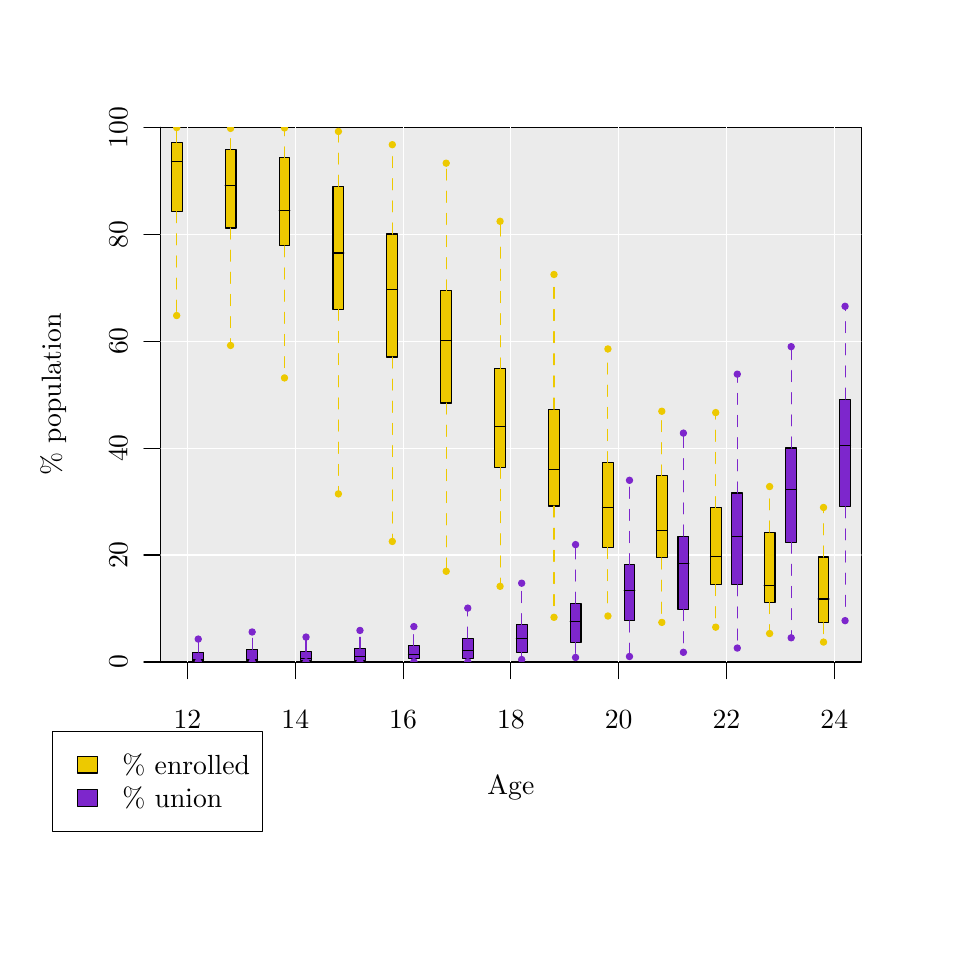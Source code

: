 % Created by tikzDevice version 0.6.1 on 2011-11-07 09:55:54
% !TEX encoding = UTF-8 Unicode
\begin{tikzpicture}[x=1pt,y=1pt]
\definecolor[named]{drawColor}{rgb}{0.00,0.00,0.00}
\definecolor[named]{fillColor}{rgb}{1.00,1.00,1.00}
\fill[color=fillColor,] (0,0) rectangle (325.21,325.21);
\begin{scope}
\path[clip] (  0.00,  0.00) rectangle (325.21,325.21);
\definecolor[named]{drawColor}{rgb}{0.24,0.00,0.33}
\definecolor[named]{drawColor}{rgb}{0.00,0.00,0.00}

\draw[color=drawColor,line cap=round,line join=round,fill opacity=0.00,] ( 57.74, 96.00) -- (291.48, 96.00);

\draw[color=drawColor,line cap=round,line join=round,fill opacity=0.00,] ( 57.74, 96.00) -- ( 57.74, 90.00);

\draw[color=drawColor,line cap=round,line join=round,fill opacity=0.00,] ( 96.70, 96.00) -- ( 96.70, 90.00);

\draw[color=drawColor,line cap=round,line join=round,fill opacity=0.00,] (135.65, 96.00) -- (135.65, 90.00);

\draw[color=drawColor,line cap=round,line join=round,fill opacity=0.00,] (174.61, 96.00) -- (174.61, 90.00);

\draw[color=drawColor,line cap=round,line join=round,fill opacity=0.00,] (213.56, 96.00) -- (213.56, 90.00);

\draw[color=drawColor,line cap=round,line join=round,fill opacity=0.00,] (252.52, 96.00) -- (252.52, 90.00);

\draw[color=drawColor,line cap=round,line join=round,fill opacity=0.00,] (291.48, 96.00) -- (291.48, 90.00);

\node[color=drawColor,anchor=base,inner sep=0pt, outer sep=0pt, scale=  1.00] at ( 57.74, 72.00) {12%
};

\node[color=drawColor,anchor=base,inner sep=0pt, outer sep=0pt, scale=  1.00] at ( 96.70, 72.00) {14%
};

\node[color=drawColor,anchor=base,inner sep=0pt, outer sep=0pt, scale=  1.00] at (135.65, 72.00) {16%
};

\node[color=drawColor,anchor=base,inner sep=0pt, outer sep=0pt, scale=  1.00] at (174.61, 72.00) {18%
};

\node[color=drawColor,anchor=base,inner sep=0pt, outer sep=0pt, scale=  1.00] at (213.56, 72.00) {20%
};

\node[color=drawColor,anchor=base,inner sep=0pt, outer sep=0pt, scale=  1.00] at (252.52, 72.00) {22%
};

\node[color=drawColor,anchor=base,inner sep=0pt, outer sep=0pt, scale=  1.00] at (291.48, 72.00) {24%
};

\draw[color=drawColor,line cap=round,line join=round,fill opacity=0.00,] ( 48.00, 96.00) -- ( 48.00,289.21);

\draw[color=drawColor,line cap=round,line join=round,fill opacity=0.00,] ( 48.00, 96.00) -- ( 42.00, 96.00);

\draw[color=drawColor,line cap=round,line join=round,fill opacity=0.00,] ( 48.00,134.64) -- ( 42.00,134.64);

\draw[color=drawColor,line cap=round,line join=round,fill opacity=0.00,] ( 48.00,173.29) -- ( 42.00,173.29);

\draw[color=drawColor,line cap=round,line join=round,fill opacity=0.00,] ( 48.00,211.93) -- ( 42.00,211.93);

\draw[color=drawColor,line cap=round,line join=round,fill opacity=0.00,] ( 48.00,250.57) -- ( 42.00,250.57);

\draw[color=drawColor,line cap=round,line join=round,fill opacity=0.00,] ( 48.00,289.21) -- ( 42.00,289.21);

\node[rotate= 90.00,color=drawColor,anchor=base,inner sep=0pt, outer sep=0pt, scale=  1.00] at ( 36.00, 96.00) {0%
};

\node[rotate= 90.00,color=drawColor,anchor=base,inner sep=0pt, outer sep=0pt, scale=  1.00] at ( 36.00,134.64) {20%
};

\node[rotate= 90.00,color=drawColor,anchor=base,inner sep=0pt, outer sep=0pt, scale=  1.00] at ( 36.00,173.29) {40%
};

\node[rotate= 90.00,color=drawColor,anchor=base,inner sep=0pt, outer sep=0pt, scale=  1.00] at ( 36.00,211.93) {60%
};

\node[rotate= 90.00,color=drawColor,anchor=base,inner sep=0pt, outer sep=0pt, scale=  1.00] at ( 36.00,250.57) {80%
};

\node[rotate= 90.00,color=drawColor,anchor=base,inner sep=0pt, outer sep=0pt, scale=  1.00] at ( 36.00,289.21) {100%
};

\draw[color=drawColor,line cap=round,line join=round,fill opacity=0.00,] ( 48.00, 96.00) --
	(301.21, 96.00) --
	(301.21,289.21) --
	( 48.00,289.21) --
	( 48.00, 96.00);
\end{scope}
\begin{scope}
\path[clip] (  0.00,  0.00) rectangle (325.21,325.21);
\definecolor[named]{drawColor}{rgb}{0.24,0.00,0.33}
\definecolor[named]{drawColor}{rgb}{0.00,0.00,0.00}

\node[color=drawColor,anchor=base,inner sep=0pt, outer sep=0pt, scale=  1.00] at (174.61, 48.00) {Age%
};

\node[rotate= 90.00,color=drawColor,anchor=base,inner sep=0pt, outer sep=0pt, scale=  1.00] at ( 12.00,192.61) {\% population%
};
\end{scope}
\begin{scope}
\path[clip] ( 48.00, 96.00) rectangle (301.21,289.21);
\definecolor[named]{drawColor}{rgb}{0.24,0.00,0.33}
\definecolor[named]{drawColor}{rgb}{0.00,0.00,0.00}
\definecolor[named]{fillColor}{rgb}{0.92,0.92,0.92}

\draw[color=drawColor,line cap=round,line join=round,fill=fillColor,] ( 48.00, 96.00) rectangle (301.21,289.21);
\definecolor[named]{drawColor}{rgb}{1.00,1.00,1.00}

\draw[color=drawColor,line cap=round,line join=round,fill opacity=0.00,] ( 57.74, 96.00) -- ( 57.74,289.21);

\draw[color=drawColor,line cap=round,line join=round,fill opacity=0.00,] ( 96.70, 96.00) -- ( 96.70,289.21);

\draw[color=drawColor,line cap=round,line join=round,fill opacity=0.00,] (135.65, 96.00) -- (135.65,289.21);

\draw[color=drawColor,line cap=round,line join=round,fill opacity=0.00,] (174.61, 96.00) -- (174.61,289.21);

\draw[color=drawColor,line cap=round,line join=round,fill opacity=0.00,] (213.56, 96.00) -- (213.56,289.21);

\draw[color=drawColor,line cap=round,line join=round,fill opacity=0.00,] (252.52, 96.00) -- (252.52,289.21);

\draw[color=drawColor,line cap=round,line join=round,fill opacity=0.00,] (291.48, 96.00) -- (291.48,289.21);

\draw[color=drawColor,line cap=round,line join=round,fill opacity=0.00,] ( 48.00,134.64) -- (301.21,134.64);

\draw[color=drawColor,line cap=round,line join=round,fill opacity=0.00,] ( 48.00,173.29) -- (301.21,173.29);

\draw[color=drawColor,line cap=round,line join=round,fill opacity=0.00,] ( 48.00,211.93) -- (301.21,211.93);

\draw[color=drawColor,line cap=round,line join=round,fill opacity=0.00,] ( 48.00,250.57) -- (301.21,250.57);
\definecolor[named]{drawColor}{rgb}{0.00,0.00,0.00}
\definecolor[named]{fillColor}{rgb}{0.93,0.79,0.00}

\draw[color=drawColor,line cap=round,line join=round,fill=fillColor,] ( 51.90,258.73) rectangle ( 55.79,283.76);

\draw[color=drawColor,line cap=round,line join=round,fill opacity=0.00,] ( 51.90,276.85) -- ( 55.79,276.85);
\definecolor[named]{drawColor}{rgb}{0.93,0.79,0.00}

\draw[color=drawColor,dash pattern=on 4pt off 4pt ,line cap=round,line join=round,fill opacity=0.00,] ( 53.84,258.73) -- ( 53.84,221.18);

\draw[color=drawColor,dash pattern=on 4pt off 4pt ,line cap=round,line join=round,fill opacity=0.00,] ( 53.84,283.76) -- ( 53.84,289.10);

\draw[color=drawColor,line cap=round,line join=round,fill=fillColor,] ( 53.84,221.18) circle (  1.13);

\draw[color=drawColor,line cap=round,line join=round,fill=fillColor,] ( 53.84,289.10) circle (  1.13);
\definecolor[named]{drawColor}{rgb}{0.00,0.00,0.00}
\definecolor[named]{fillColor}{rgb}{0.49,0.15,0.80}

\draw[color=drawColor,line cap=round,line join=round,fill=fillColor,] ( 59.69, 96.36) rectangle ( 63.58, 99.53);

\draw[color=drawColor,line cap=round,line join=round,fill opacity=0.00,] ( 59.69, 96.80) -- ( 63.58, 96.80);
\definecolor[named]{drawColor}{rgb}{0.49,0.15,0.80}

\draw[color=drawColor,dash pattern=on 4pt off 4pt ,line cap=round,line join=round,fill opacity=0.00,] ( 61.63, 96.36) -- ( 61.63, 96.02);

\draw[color=drawColor,dash pattern=on 4pt off 4pt ,line cap=round,line join=round,fill opacity=0.00,] ( 61.63, 99.53) -- ( 61.63,104.28);

\draw[color=drawColor,line cap=round,line join=round,fill=fillColor,] ( 61.63, 96.02) circle (  1.13);

\draw[color=drawColor,line cap=round,line join=round,fill=fillColor,] ( 61.63,104.28) circle (  1.13);
\definecolor[named]{drawColor}{rgb}{0.00,0.00,0.00}
\definecolor[named]{fillColor}{rgb}{0.93,0.79,0.00}

\draw[color=drawColor,line cap=round,line join=round,fill=fillColor,] ( 71.37,252.82) rectangle ( 75.27,281.12);

\draw[color=drawColor,line cap=round,line join=round,fill opacity=0.00,] ( 71.37,268.03) -- ( 75.27,268.03);
\definecolor[named]{drawColor}{rgb}{0.93,0.79,0.00}

\draw[color=drawColor,dash pattern=on 4pt off 4pt ,line cap=round,line join=round,fill opacity=0.00,] ( 73.32,252.82) -- ( 73.32,210.38);

\draw[color=drawColor,dash pattern=on 4pt off 4pt ,line cap=round,line join=round,fill opacity=0.00,] ( 73.32,281.12) -- ( 73.32,288.81);

\draw[color=drawColor,line cap=round,line join=round,fill=fillColor,] ( 73.32,210.38) circle (  1.13);

\draw[color=drawColor,line cap=round,line join=round,fill=fillColor,] ( 73.32,288.81) circle (  1.13);
\definecolor[named]{drawColor}{rgb}{0.00,0.00,0.00}
\definecolor[named]{fillColor}{rgb}{0.49,0.15,0.80}

\draw[color=drawColor,line cap=round,line join=round,fill=fillColor,] ( 79.16, 96.38) rectangle ( 83.06,100.56);

\draw[color=drawColor,line cap=round,line join=round,fill opacity=0.00,] ( 79.16, 96.95) -- ( 83.06, 96.95);
\definecolor[named]{drawColor}{rgb}{0.49,0.15,0.80}

\draw[color=drawColor,dash pattern=on 4pt off 4pt ,line cap=round,line join=round,fill opacity=0.00,] ( 81.11, 96.38) -- ( 81.11, 96.03);

\draw[color=drawColor,dash pattern=on 4pt off 4pt ,line cap=round,line join=round,fill opacity=0.00,] ( 81.11,100.56) -- ( 81.11,106.84);

\draw[color=drawColor,line cap=round,line join=round,fill=fillColor,] ( 81.11, 96.03) circle (  1.13);

\draw[color=drawColor,line cap=round,line join=round,fill=fillColor,] ( 81.11,106.84) circle (  1.13);
\definecolor[named]{drawColor}{rgb}{0.00,0.00,0.00}
\definecolor[named]{fillColor}{rgb}{0.93,0.79,0.00}

\draw[color=drawColor,line cap=round,line join=round,fill=fillColor,] ( 90.85,246.36) rectangle ( 94.75,278.16);

\draw[color=drawColor,line cap=round,line join=round,fill opacity=0.00,] ( 90.85,259.29) -- ( 94.75,259.29);
\definecolor[named]{drawColor}{rgb}{0.93,0.79,0.00}

\draw[color=drawColor,dash pattern=on 4pt off 4pt ,line cap=round,line join=round,fill opacity=0.00,] ( 92.80,246.36) -- ( 92.80,198.65);

\draw[color=drawColor,dash pattern=on 4pt off 4pt ,line cap=round,line join=round,fill opacity=0.00,] ( 92.80,278.16) -- ( 92.80,288.97);

\draw[color=drawColor,line cap=round,line join=round,fill=fillColor,] ( 92.80,198.65) circle (  1.13);

\draw[color=drawColor,line cap=round,line join=round,fill=fillColor,] ( 92.80,288.97) circle (  1.13);
\definecolor[named]{drawColor}{rgb}{0.00,0.00,0.00}
\definecolor[named]{fillColor}{rgb}{0.49,0.15,0.80}

\draw[color=drawColor,line cap=round,line join=round,fill=fillColor,] ( 98.64, 96.38) rectangle (102.54, 99.83);

\draw[color=drawColor,line cap=round,line join=round,fill opacity=0.00,] ( 98.64, 97.31) -- (102.54, 97.31);
\definecolor[named]{drawColor}{rgb}{0.49,0.15,0.80}

\draw[color=drawColor,dash pattern=on 4pt off 4pt ,line cap=round,line join=round,fill opacity=0.00,] (100.59, 96.38) -- (100.59, 96.06);

\draw[color=drawColor,dash pattern=on 4pt off 4pt ,line cap=round,line join=round,fill opacity=0.00,] (100.59, 99.83) -- (100.59,105.00);

\draw[color=drawColor,line cap=round,line join=round,fill=fillColor,] (100.59, 96.06) circle (  1.13);

\draw[color=drawColor,line cap=round,line join=round,fill=fillColor,] (100.59,105.00) circle (  1.13);
\definecolor[named]{drawColor}{rgb}{0.00,0.00,0.00}
\definecolor[named]{fillColor}{rgb}{0.93,0.79,0.00}

\draw[color=drawColor,line cap=round,line join=round,fill=fillColor,] (110.33,223.43) rectangle (114.23,267.89);

\draw[color=drawColor,line cap=round,line join=round,fill opacity=0.00,] (110.33,243.80) -- (114.23,243.80);
\definecolor[named]{drawColor}{rgb}{0.93,0.79,0.00}

\draw[color=drawColor,dash pattern=on 4pt off 4pt ,line cap=round,line join=round,fill opacity=0.00,] (112.28,223.43) -- (112.28,156.74);

\draw[color=drawColor,dash pattern=on 4pt off 4pt ,line cap=round,line join=round,fill opacity=0.00,] (112.28,267.89) -- (112.28,287.71);

\draw[color=drawColor,line cap=round,line join=round,fill=fillColor,] (112.28,156.74) circle (  1.13);

\draw[color=drawColor,line cap=round,line join=round,fill=fillColor,] (112.28,287.71) circle (  1.13);
\definecolor[named]{drawColor}{rgb}{0.00,0.00,0.00}
\definecolor[named]{fillColor}{rgb}{0.49,0.15,0.80}

\draw[color=drawColor,line cap=round,line join=round,fill=fillColor,] (118.12, 96.64) rectangle (122.02,100.94);

\draw[color=drawColor,line cap=round,line join=round,fill opacity=0.00,] (118.12, 97.93) -- (122.02, 97.93);
\definecolor[named]{drawColor}{rgb}{0.49,0.15,0.80}

\draw[color=drawColor,dash pattern=on 4pt off 4pt ,line cap=round,line join=round,fill opacity=0.00,] (120.07, 96.64) -- (120.07, 96.05);

\draw[color=drawColor,dash pattern=on 4pt off 4pt ,line cap=round,line join=round,fill opacity=0.00,] (120.07,100.94) -- (120.07,107.40);

\draw[color=drawColor,line cap=round,line join=round,fill=fillColor,] (120.07, 96.05) circle (  1.13);

\draw[color=drawColor,line cap=round,line join=round,fill=fillColor,] (120.07,107.40) circle (  1.13);
\definecolor[named]{drawColor}{rgb}{0.00,0.00,0.00}
\definecolor[named]{fillColor}{rgb}{0.93,0.79,0.00}

\draw[color=drawColor,line cap=round,line join=round,fill=fillColor,] (129.81,206.21) rectangle (133.70,250.64);

\draw[color=drawColor,line cap=round,line join=round,fill opacity=0.00,] (129.81,230.57) -- (133.70,230.57);
\definecolor[named]{drawColor}{rgb}{0.93,0.79,0.00}

\draw[color=drawColor,dash pattern=on 4pt off 4pt ,line cap=round,line join=round,fill opacity=0.00,] (131.76,206.21) -- (131.76,139.56);

\draw[color=drawColor,dash pattern=on 4pt off 4pt ,line cap=round,line join=round,fill opacity=0.00,] (131.76,250.64) -- (131.76,282.93);

\draw[color=drawColor,line cap=round,line join=round,fill=fillColor,] (131.76,139.56) circle (  1.13);

\draw[color=drawColor,line cap=round,line join=round,fill=fillColor,] (131.76,282.93) circle (  1.13);
\definecolor[named]{drawColor}{rgb}{0.00,0.00,0.00}
\definecolor[named]{fillColor}{rgb}{0.49,0.15,0.80}

\draw[color=drawColor,line cap=round,line join=round,fill=fillColor,] (137.60, 97.31) rectangle (141.49,101.90);

\draw[color=drawColor,line cap=round,line join=round,fill opacity=0.00,] (137.60, 98.71) -- (141.49, 98.71);
\definecolor[named]{drawColor}{rgb}{0.49,0.15,0.80}

\draw[color=drawColor,dash pattern=on 4pt off 4pt ,line cap=round,line join=round,fill opacity=0.00,] (139.55, 97.31) -- (139.55, 96.12);

\draw[color=drawColor,dash pattern=on 4pt off 4pt ,line cap=round,line join=round,fill opacity=0.00,] (139.55,101.90) -- (139.55,108.79);

\draw[color=drawColor,line cap=round,line join=round,fill=fillColor,] (139.55, 96.12) circle (  1.13);

\draw[color=drawColor,line cap=round,line join=round,fill=fillColor,] (139.55,108.79) circle (  1.13);
\definecolor[named]{drawColor}{rgb}{0.00,0.00,0.00}
\definecolor[named]{fillColor}{rgb}{0.93,0.79,0.00}

\draw[color=drawColor,line cap=round,line join=round,fill=fillColor,] (149.29,189.57) rectangle (153.18,230.10);

\draw[color=drawColor,line cap=round,line join=round,fill opacity=0.00,] (149.29,212.09) -- (153.18,212.09);
\definecolor[named]{drawColor}{rgb}{0.93,0.79,0.00}

\draw[color=drawColor,dash pattern=on 4pt off 4pt ,line cap=round,line join=round,fill opacity=0.00,] (151.23,189.57) -- (151.23,128.77);

\draw[color=drawColor,dash pattern=on 4pt off 4pt ,line cap=round,line join=round,fill opacity=0.00,] (151.23,230.10) -- (151.23,276.25);

\draw[color=drawColor,line cap=round,line join=round,fill=fillColor,] (151.23,128.77) circle (  1.13);

\draw[color=drawColor,line cap=round,line join=round,fill=fillColor,] (151.23,276.25) circle (  1.13);
\definecolor[named]{drawColor}{rgb}{0.00,0.00,0.00}
\definecolor[named]{fillColor}{rgb}{0.49,0.15,0.80}

\draw[color=drawColor,line cap=round,line join=round,fill=fillColor,] (157.08, 97.41) rectangle (160.97,104.63);

\draw[color=drawColor,line cap=round,line join=round,fill opacity=0.00,] (157.08,100.22) -- (160.97,100.22);
\definecolor[named]{drawColor}{rgb}{0.49,0.15,0.80}

\draw[color=drawColor,dash pattern=on 4pt off 4pt ,line cap=round,line join=round,fill opacity=0.00,] (159.03, 97.41) -- (159.03, 96.12);

\draw[color=drawColor,dash pattern=on 4pt off 4pt ,line cap=round,line join=round,fill opacity=0.00,] (159.03,104.63) -- (159.03,115.46);

\draw[color=drawColor,line cap=round,line join=round,fill=fillColor,] (159.03, 96.12) circle (  1.13);

\draw[color=drawColor,line cap=round,line join=round,fill=fillColor,] (159.03,115.46) circle (  1.13);
\definecolor[named]{drawColor}{rgb}{0.00,0.00,0.00}
\definecolor[named]{fillColor}{rgb}{0.93,0.79,0.00}

\draw[color=drawColor,line cap=round,line join=round,fill=fillColor,] (168.76,166.33) rectangle (172.66,201.90);

\draw[color=drawColor,line cap=round,line join=round,fill opacity=0.00,] (168.76,181.15) -- (172.66,181.15);
\definecolor[named]{drawColor}{rgb}{0.93,0.79,0.00}

\draw[color=drawColor,dash pattern=on 4pt off 4pt ,line cap=round,line join=round,fill opacity=0.00,] (170.71,166.33) -- (170.71,123.34);

\draw[color=drawColor,dash pattern=on 4pt off 4pt ,line cap=round,line join=round,fill opacity=0.00,] (170.71,201.90) -- (170.71,255.24);

\draw[color=drawColor,line cap=round,line join=round,fill=fillColor,] (170.71,123.34) circle (  1.13);

\draw[color=drawColor,line cap=round,line join=round,fill=fillColor,] (170.71,255.24) circle (  1.13);
\definecolor[named]{drawColor}{rgb}{0.00,0.00,0.00}
\definecolor[named]{fillColor}{rgb}{0.49,0.15,0.80}

\draw[color=drawColor,line cap=round,line join=round,fill=fillColor,] (176.56, 99.51) rectangle (180.45,109.50);

\draw[color=drawColor,line cap=round,line join=round,fill opacity=0.00,] (176.56,104.43) -- (180.45,104.43);
\definecolor[named]{drawColor}{rgb}{0.49,0.15,0.80}

\draw[color=drawColor,dash pattern=on 4pt off 4pt ,line cap=round,line join=round,fill opacity=0.00,] (178.50, 99.51) -- (178.50, 96.89);

\draw[color=drawColor,dash pattern=on 4pt off 4pt ,line cap=round,line join=round,fill opacity=0.00,] (178.50,109.50) -- (178.50,124.47);

\draw[color=drawColor,line cap=round,line join=round,fill=fillColor,] (178.50, 96.89) circle (  1.13);

\draw[color=drawColor,line cap=round,line join=round,fill=fillColor,] (178.50,124.47) circle (  1.13);
\definecolor[named]{drawColor}{rgb}{0.00,0.00,0.00}
\definecolor[named]{fillColor}{rgb}{0.93,0.79,0.00}

\draw[color=drawColor,line cap=round,line join=round,fill=fillColor,] (188.24,152.35) rectangle (192.14,187.38);

\draw[color=drawColor,line cap=round,line join=round,fill opacity=0.00,] (188.24,165.69) -- (192.14,165.69);
\definecolor[named]{drawColor}{rgb}{0.93,0.79,0.00}

\draw[color=drawColor,dash pattern=on 4pt off 4pt ,line cap=round,line join=round,fill opacity=0.00,] (190.19,152.35) -- (190.19,112.14);

\draw[color=drawColor,dash pattern=on 4pt off 4pt ,line cap=round,line join=round,fill opacity=0.00,] (190.19,187.38) -- (190.19,236.02);

\draw[color=drawColor,line cap=round,line join=round,fill=fillColor,] (190.19,112.14) circle (  1.13);

\draw[color=drawColor,line cap=round,line join=round,fill=fillColor,] (190.19,236.02) circle (  1.13);
\definecolor[named]{drawColor}{rgb}{0.00,0.00,0.00}
\definecolor[named]{fillColor}{rgb}{0.49,0.15,0.80}

\draw[color=drawColor,line cap=round,line join=round,fill=fillColor,] (196.03,103.11) rectangle (199.93,117.23);

\draw[color=drawColor,line cap=round,line join=round,fill opacity=0.00,] (196.03,110.47) -- (199.93,110.47);
\definecolor[named]{drawColor}{rgb}{0.49,0.15,0.80}

\draw[color=drawColor,dash pattern=on 4pt off 4pt ,line cap=round,line join=round,fill opacity=0.00,] (197.98,103.11) -- (197.98, 97.64);

\draw[color=drawColor,dash pattern=on 4pt off 4pt ,line cap=round,line join=round,fill opacity=0.00,] (197.98,117.23) -- (197.98,138.41);

\draw[color=drawColor,line cap=round,line join=round,fill=fillColor,] (197.98, 97.64) circle (  1.13);

\draw[color=drawColor,line cap=round,line join=round,fill=fillColor,] (197.98,138.41) circle (  1.13);
\definecolor[named]{drawColor}{rgb}{0.00,0.00,0.00}
\definecolor[named]{fillColor}{rgb}{0.93,0.79,0.00}

\draw[color=drawColor,line cap=round,line join=round,fill=fillColor,] (207.72,137.39) rectangle (211.62,168.02);

\draw[color=drawColor,line cap=round,line join=round,fill opacity=0.00,] (207.72,151.93) -- (211.62,151.93);
\definecolor[named]{drawColor}{rgb}{0.93,0.79,0.00}

\draw[color=drawColor,dash pattern=on 4pt off 4pt ,line cap=round,line join=round,fill opacity=0.00,] (209.67,137.39) -- (209.67,112.61);

\draw[color=drawColor,dash pattern=on 4pt off 4pt ,line cap=round,line join=round,fill opacity=0.00,] (209.67,168.02) -- (209.67,209.12);

\draw[color=drawColor,line cap=round,line join=round,fill=fillColor,] (209.67,112.61) circle (  1.13);

\draw[color=drawColor,line cap=round,line join=round,fill=fillColor,] (209.67,209.12) circle (  1.13);
\definecolor[named]{drawColor}{rgb}{0.00,0.00,0.00}
\definecolor[named]{fillColor}{rgb}{0.49,0.15,0.80}

\draw[color=drawColor,line cap=round,line join=round,fill=fillColor,] (215.51,110.84) rectangle (219.41,131.17);

\draw[color=drawColor,line cap=round,line join=round,fill opacity=0.00,] (215.51,121.71) -- (219.41,121.71);
\definecolor[named]{drawColor}{rgb}{0.49,0.15,0.80}

\draw[color=drawColor,dash pattern=on 4pt off 4pt ,line cap=round,line join=round,fill opacity=0.00,] (217.46,110.84) -- (217.46, 97.98);

\draw[color=drawColor,dash pattern=on 4pt off 4pt ,line cap=round,line join=round,fill opacity=0.00,] (217.46,131.17) -- (217.46,161.65);

\draw[color=drawColor,line cap=round,line join=round,fill=fillColor,] (217.46, 97.98) circle (  1.13);

\draw[color=drawColor,line cap=round,line join=round,fill=fillColor,] (217.46,161.65) circle (  1.13);
\definecolor[named]{drawColor}{rgb}{0.00,0.00,0.00}
\definecolor[named]{fillColor}{rgb}{0.93,0.79,0.00}

\draw[color=drawColor,line cap=round,line join=round,fill=fillColor,] (227.20,133.60) rectangle (231.09,163.24);

\draw[color=drawColor,line cap=round,line join=round,fill opacity=0.00,] (227.20,143.49) -- (231.09,143.49);
\definecolor[named]{drawColor}{rgb}{0.93,0.79,0.00}

\draw[color=drawColor,dash pattern=on 4pt off 4pt ,line cap=round,line join=round,fill opacity=0.00,] (229.15,133.60) -- (229.15,110.30);

\draw[color=drawColor,dash pattern=on 4pt off 4pt ,line cap=round,line join=round,fill opacity=0.00,] (229.15,163.24) -- (229.15,186.60);

\draw[color=drawColor,line cap=round,line join=round,fill=fillColor,] (229.15,110.30) circle (  1.13);

\draw[color=drawColor,line cap=round,line join=round,fill=fillColor,] (229.15,186.60) circle (  1.13);
\definecolor[named]{drawColor}{rgb}{0.00,0.00,0.00}
\definecolor[named]{fillColor}{rgb}{0.49,0.15,0.80}

\draw[color=drawColor,line cap=round,line join=round,fill=fillColor,] (234.99,114.92) rectangle (238.89,141.50);

\draw[color=drawColor,line cap=round,line join=round,fill opacity=0.00,] (234.99,131.56) -- (238.89,131.56);
\definecolor[named]{drawColor}{rgb}{0.49,0.15,0.80}

\draw[color=drawColor,dash pattern=on 4pt off 4pt ,line cap=round,line join=round,fill opacity=0.00,] (236.94,114.92) -- (236.94, 99.50);

\draw[color=drawColor,dash pattern=on 4pt off 4pt ,line cap=round,line join=round,fill opacity=0.00,] (236.94,141.50) -- (236.94,178.70);

\draw[color=drawColor,line cap=round,line join=round,fill=fillColor,] (236.94, 99.50) circle (  1.13);

\draw[color=drawColor,line cap=round,line join=round,fill=fillColor,] (236.94,178.70) circle (  1.13);
\definecolor[named]{drawColor}{rgb}{0.00,0.00,0.00}
\definecolor[named]{fillColor}{rgb}{0.93,0.79,0.00}

\draw[color=drawColor,line cap=round,line join=round,fill=fillColor,] (246.68,123.96) rectangle (250.57,151.73);

\draw[color=drawColor,line cap=round,line join=round,fill opacity=0.00,] (246.68,134.17) -- (250.57,134.17);
\definecolor[named]{drawColor}{rgb}{0.93,0.79,0.00}

\draw[color=drawColor,dash pattern=on 4pt off 4pt ,line cap=round,line join=round,fill opacity=0.00,] (248.62,123.96) -- (248.62,108.59);

\draw[color=drawColor,dash pattern=on 4pt off 4pt ,line cap=round,line join=round,fill opacity=0.00,] (248.62,151.73) -- (248.62,186.12);

\draw[color=drawColor,line cap=round,line join=round,fill=fillColor,] (248.62,108.59) circle (  1.13);

\draw[color=drawColor,line cap=round,line join=round,fill=fillColor,] (248.62,186.12) circle (  1.13);
\definecolor[named]{drawColor}{rgb}{0.00,0.00,0.00}
\definecolor[named]{fillColor}{rgb}{0.49,0.15,0.80}

\draw[color=drawColor,line cap=round,line join=round,fill=fillColor,] (254.47,123.91) rectangle (258.36,157.07);

\draw[color=drawColor,line cap=round,line join=round,fill opacity=0.00,] (254.47,141.36) -- (258.36,141.36);
\definecolor[named]{drawColor}{rgb}{0.49,0.15,0.80}

\draw[color=drawColor,dash pattern=on 4pt off 4pt ,line cap=round,line join=round,fill opacity=0.00,] (256.42,123.91) -- (256.42,101.03);

\draw[color=drawColor,dash pattern=on 4pt off 4pt ,line cap=round,line join=round,fill opacity=0.00,] (256.42,157.07) -- (256.42,200.01);

\draw[color=drawColor,line cap=round,line join=round,fill=fillColor,] (256.42,101.03) circle (  1.13);

\draw[color=drawColor,line cap=round,line join=round,fill=fillColor,] (256.42,200.01) circle (  1.13);
\definecolor[named]{drawColor}{rgb}{0.00,0.00,0.00}
\definecolor[named]{fillColor}{rgb}{0.93,0.79,0.00}

\draw[color=drawColor,line cap=round,line join=round,fill=fillColor,] (266.15,117.52) rectangle (270.05,142.94);

\draw[color=drawColor,line cap=round,line join=round,fill opacity=0.00,] (266.15,123.69) -- (270.05,123.69);
\definecolor[named]{drawColor}{rgb}{0.93,0.79,0.00}

\draw[color=drawColor,dash pattern=on 4pt off 4pt ,line cap=round,line join=round,fill opacity=0.00,] (268.10,117.52) -- (268.10,106.28);

\draw[color=drawColor,dash pattern=on 4pt off 4pt ,line cap=round,line join=round,fill opacity=0.00,] (268.10,142.94) -- (268.10,159.39);

\draw[color=drawColor,line cap=round,line join=round,fill=fillColor,] (268.10,106.28) circle (  1.13);

\draw[color=drawColor,line cap=round,line join=round,fill=fillColor,] (268.10,159.39) circle (  1.13);
\definecolor[named]{drawColor}{rgb}{0.00,0.00,0.00}
\definecolor[named]{fillColor}{rgb}{0.49,0.15,0.80}

\draw[color=drawColor,line cap=round,line join=round,fill=fillColor,] (273.95,139.30) rectangle (277.84,173.31);

\draw[color=drawColor,line cap=round,line join=round,fill opacity=0.00,] (273.95,158.22) -- (277.84,158.22);
\definecolor[named]{drawColor}{rgb}{0.49,0.15,0.80}

\draw[color=drawColor,dash pattern=on 4pt off 4pt ,line cap=round,line join=round,fill opacity=0.00,] (275.89,139.30) -- (275.89,104.74);

\draw[color=drawColor,dash pattern=on 4pt off 4pt ,line cap=round,line join=round,fill opacity=0.00,] (275.89,173.31) -- (275.89,209.94);

\draw[color=drawColor,line cap=round,line join=round,fill=fillColor,] (275.89,104.74) circle (  1.13);

\draw[color=drawColor,line cap=round,line join=round,fill=fillColor,] (275.89,209.94) circle (  1.13);
\definecolor[named]{drawColor}{rgb}{0.00,0.00,0.00}
\definecolor[named]{fillColor}{rgb}{0.93,0.79,0.00}

\draw[color=drawColor,line cap=round,line join=round,fill=fillColor,] (285.63,110.22) rectangle (289.53,133.94);

\draw[color=drawColor,line cap=round,line join=round,fill opacity=0.00,] (285.63,118.77) -- (289.53,118.77);
\definecolor[named]{drawColor}{rgb}{0.93,0.79,0.00}

\draw[color=drawColor,dash pattern=on 4pt off 4pt ,line cap=round,line join=round,fill opacity=0.00,] (287.58,110.22) -- (287.58,103.19);

\draw[color=drawColor,dash pattern=on 4pt off 4pt ,line cap=round,line join=round,fill opacity=0.00,] (287.58,133.94) -- (287.58,151.84);

\draw[color=drawColor,line cap=round,line join=round,fill=fillColor,] (287.58,103.19) circle (  1.13);

\draw[color=drawColor,line cap=round,line join=round,fill=fillColor,] (287.58,151.84) circle (  1.13);
\definecolor[named]{drawColor}{rgb}{0.00,0.00,0.00}
\definecolor[named]{fillColor}{rgb}{0.49,0.15,0.80}

\draw[color=drawColor,line cap=round,line join=round,fill=fillColor,] (293.42,152.10) rectangle (297.32,190.99);

\draw[color=drawColor,line cap=round,line join=round,fill opacity=0.00,] (293.42,174.12) -- (297.32,174.12);
\definecolor[named]{drawColor}{rgb}{0.49,0.15,0.80}

\draw[color=drawColor,dash pattern=on 4pt off 4pt ,line cap=round,line join=round,fill opacity=0.00,] (295.37,152.10) -- (295.37,110.94);

\draw[color=drawColor,dash pattern=on 4pt off 4pt ,line cap=round,line join=round,fill opacity=0.00,] (295.37,190.99) -- (295.37,224.52);

\draw[color=drawColor,line cap=round,line join=round,fill=fillColor,] (295.37,110.94) circle (  1.13);

\draw[color=drawColor,line cap=round,line join=round,fill=fillColor,] (295.37,224.52) circle (  1.13);
\end{scope}
\begin{scope}
\path[clip] (  0.00,  0.00) rectangle (325.21,325.21);
\definecolor[named]{drawColor}{rgb}{0.24,0.00,0.33}
\definecolor[named]{drawColor}{rgb}{0.00,0.00,0.00}

\draw[color=drawColor,line cap=round,line join=round,fill opacity=0.00,] (  9.04, 70.88) rectangle ( 84.87, 34.88);
\definecolor[named]{fillColor}{rgb}{0.93,0.79,0.00}

\draw[color=drawColor,line cap=round,line join=round,fill=fillColor,] ( 18.04, 61.88) rectangle ( 25.24, 55.88);
\definecolor[named]{fillColor}{rgb}{0.49,0.15,0.80}

\draw[color=drawColor,line cap=round,line join=round,fill=fillColor,] ( 18.04, 49.88) rectangle ( 25.24, 43.88);

\node[color=drawColor,anchor=base west,inner sep=0pt, outer sep=0pt, scale=  1.00] at ( 34.24, 55.44) {\% enrolled%
};

\node[color=drawColor,anchor=base west,inner sep=0pt, outer sep=0pt, scale=  1.00] at ( 34.24, 43.44) {\% union%
};
\end{scope}
\end{tikzpicture}
